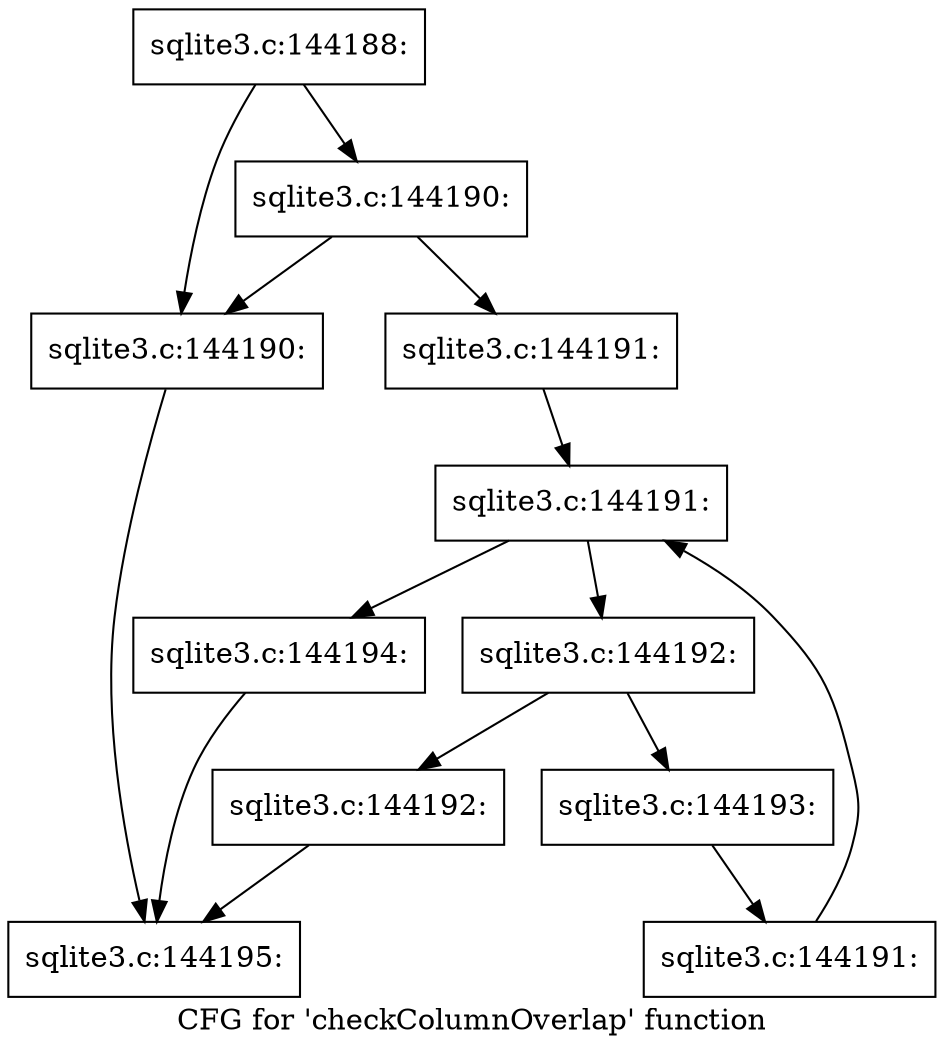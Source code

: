digraph "CFG for 'checkColumnOverlap' function" {
	label="CFG for 'checkColumnOverlap' function";

	Node0x55c0f9d158c0 [shape=record,label="{sqlite3.c:144188:}"];
	Node0x55c0f9d158c0 -> Node0x55c0f9d176f0;
	Node0x55c0f9d158c0 -> Node0x55c0f9d234c0;
	Node0x55c0f9d234c0 [shape=record,label="{sqlite3.c:144190:}"];
	Node0x55c0f9d234c0 -> Node0x55c0f9d176f0;
	Node0x55c0f9d234c0 -> Node0x55c0f9d17740;
	Node0x55c0f9d176f0 [shape=record,label="{sqlite3.c:144190:}"];
	Node0x55c0f9d176f0 -> Node0x55c0f9d172f0;
	Node0x55c0f9d17740 [shape=record,label="{sqlite3.c:144191:}"];
	Node0x55c0f9d17740 -> Node0x55c0f9d23bc0;
	Node0x55c0f9d23bc0 [shape=record,label="{sqlite3.c:144191:}"];
	Node0x55c0f9d23bc0 -> Node0x55c0f9d23de0;
	Node0x55c0f9d23bc0 -> Node0x55c0f9d23a10;
	Node0x55c0f9d23de0 [shape=record,label="{sqlite3.c:144192:}"];
	Node0x55c0f9d23de0 -> Node0x55c0f9d243c0;
	Node0x55c0f9d23de0 -> Node0x55c0f9d24410;
	Node0x55c0f9d243c0 [shape=record,label="{sqlite3.c:144192:}"];
	Node0x55c0f9d243c0 -> Node0x55c0f9d172f0;
	Node0x55c0f9d24410 [shape=record,label="{sqlite3.c:144193:}"];
	Node0x55c0f9d24410 -> Node0x55c0f9d23d50;
	Node0x55c0f9d23d50 [shape=record,label="{sqlite3.c:144191:}"];
	Node0x55c0f9d23d50 -> Node0x55c0f9d23bc0;
	Node0x55c0f9d23a10 [shape=record,label="{sqlite3.c:144194:}"];
	Node0x55c0f9d23a10 -> Node0x55c0f9d172f0;
	Node0x55c0f9d172f0 [shape=record,label="{sqlite3.c:144195:}"];
}
